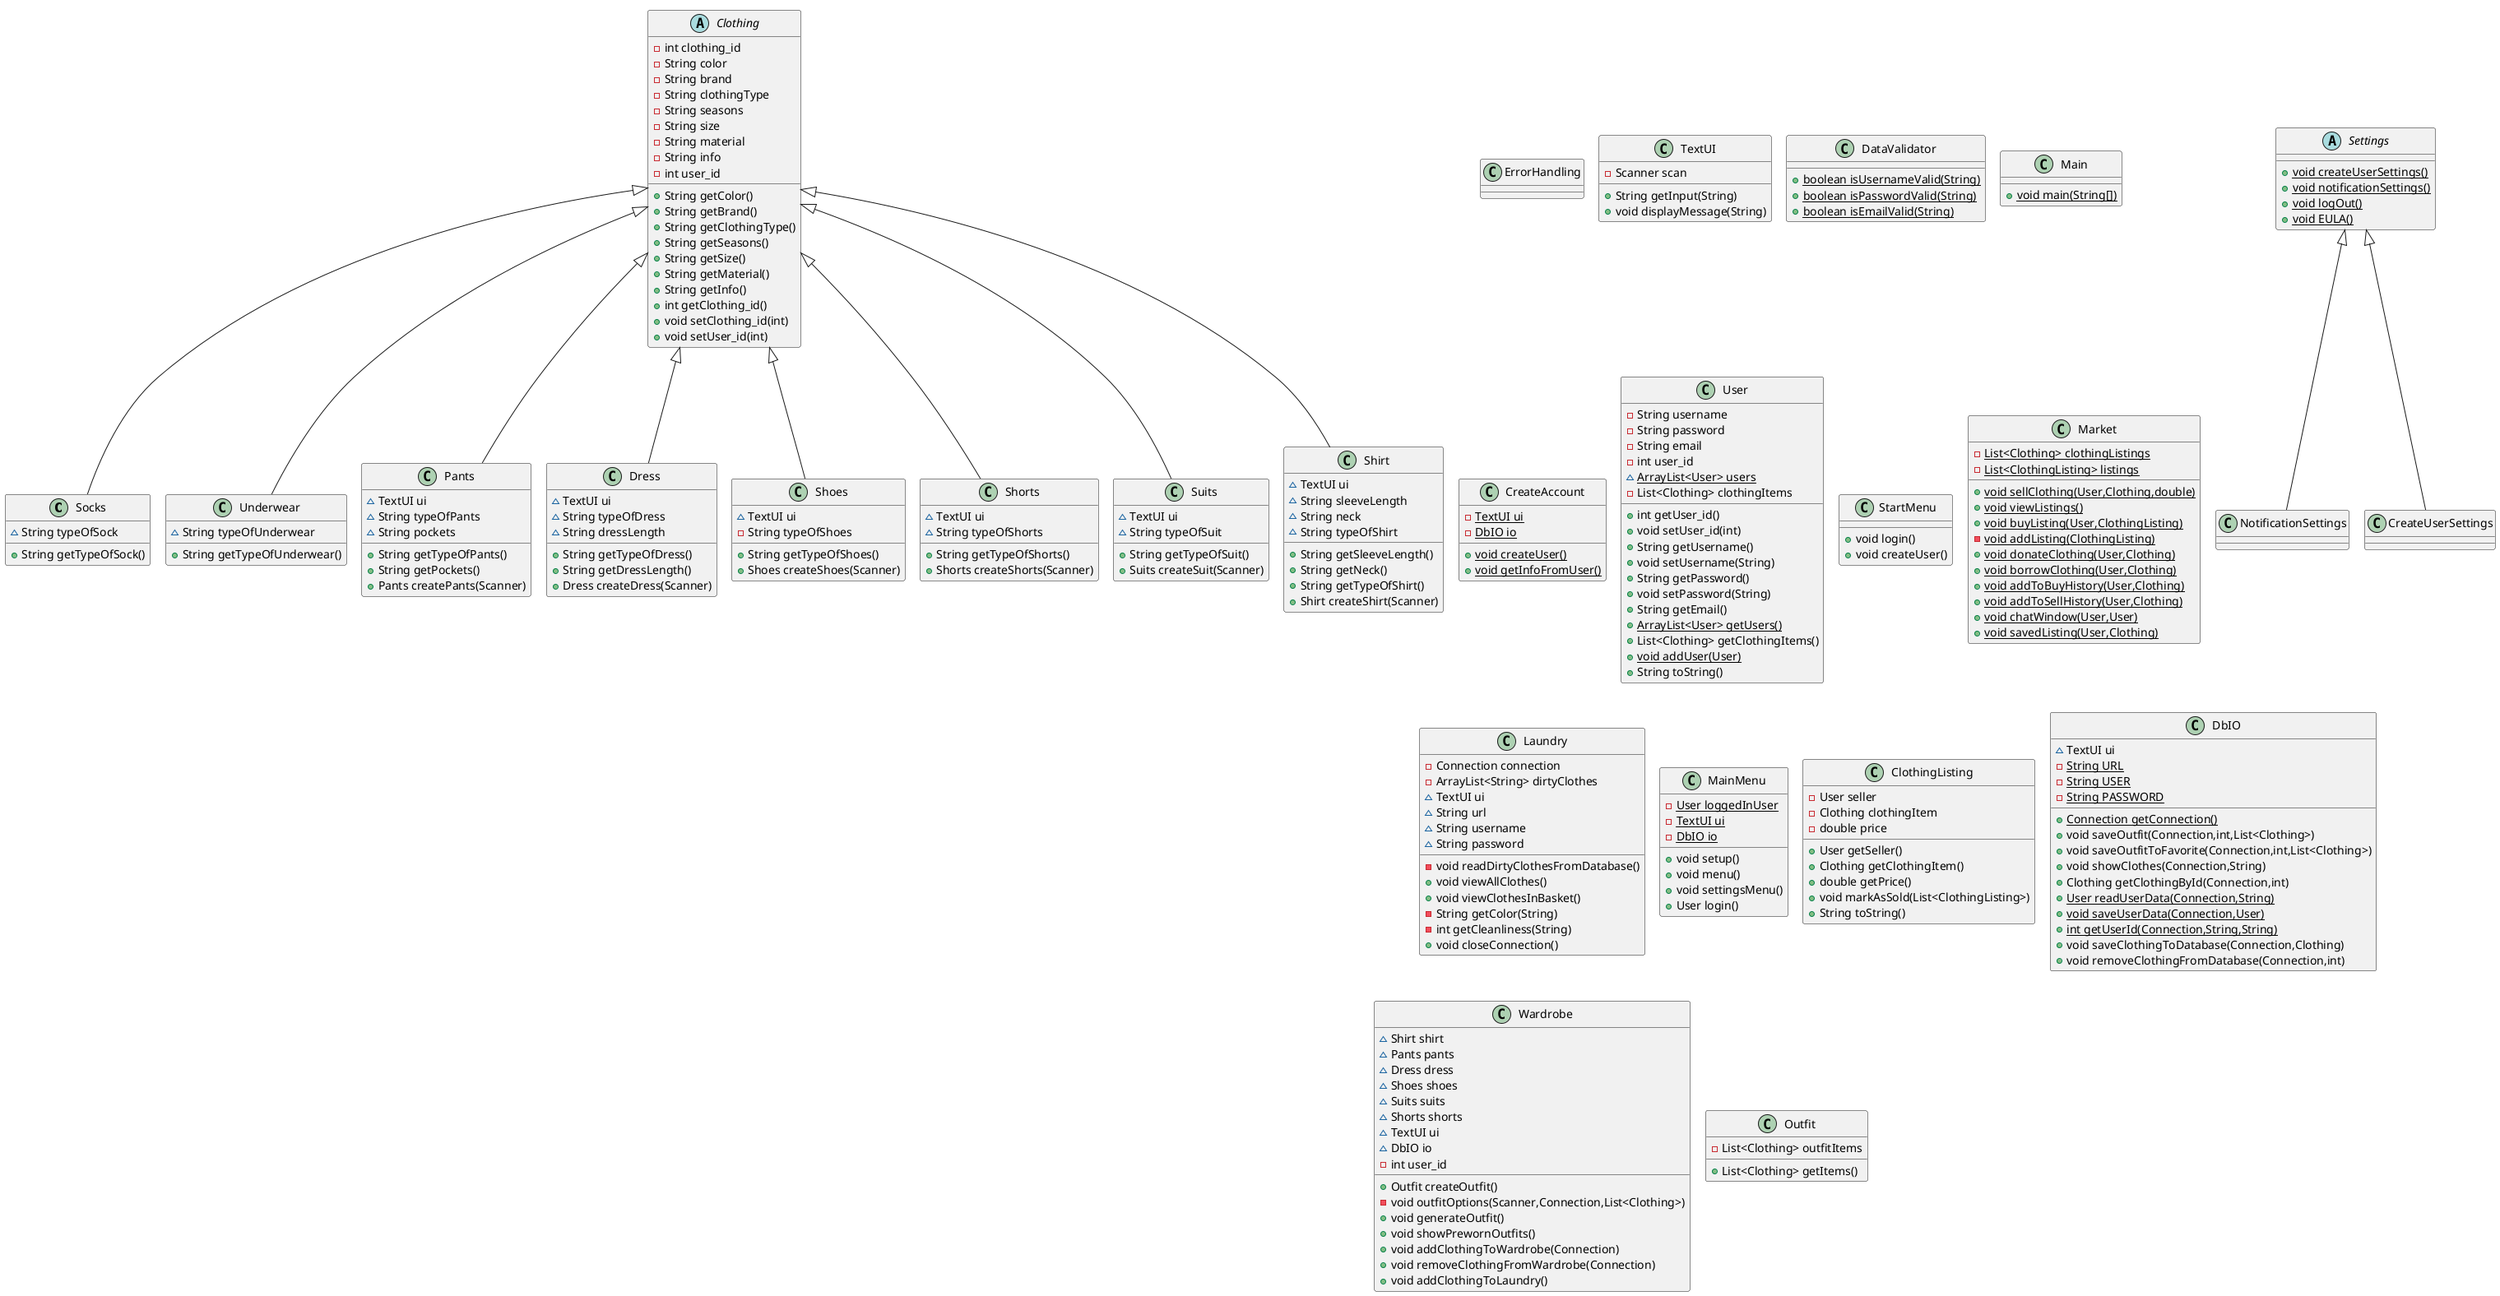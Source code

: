 @startuml
!pragma layout smetana
class Socks {
~ String typeOfSock
+ String getTypeOfSock()
}
class Underwear {
~ String typeOfUnderwear
+ String getTypeOfUnderwear()
}
class ErrorHandling {
}
class TextUI {
- Scanner scan
+ String getInput(String)
+ void displayMessage(String)
}
class DataValidator {
+ {static} boolean isUsernameValid(String)
+ {static} boolean isPasswordValid(String)
+ {static} boolean isEmailValid(String)
}
class Main {
+ {static} void main(String[])
}
class CreateAccount {
- {static} TextUI ui
- {static} DbIO io
+ {static} void createUser()
+ {static} void getInfoFromUser()
}
class User {
- String username
- String password
- String email
- int user_id
~ {static} ArrayList<User> users
- List<Clothing> clothingItems
+ int getUser_id()
+ void setUser_id(int)
+ String getUsername()
+ void setUsername(String)
+ String getPassword()
+ void setPassword(String)
+ String getEmail()
+ {static} ArrayList<User> getUsers()
+ List<Clothing> getClothingItems()
+ {static} void addUser(User)
+ String toString()
}
abstract class Settings {
+ {static} void createUserSettings()
+ {static} void notificationSettings()
+ {static} void logOut()
+ {static} void EULA()
}
class Pants {
~ TextUI ui
~ String typeOfPants
~ String pockets
+ String getTypeOfPants()
+ String getPockets()
+ Pants createPants(Scanner)
}
class StartMenu {
+ void login()
+ void createUser()
}
class Market {
- {static} List<Clothing> clothingListings
- {static} List<ClothingListing> listings
+ {static} void sellClothing(User,Clothing,double)
+ {static} void viewListings()
+ {static} void buyListing(User,ClothingListing)
- {static} void addListing(ClothingListing)
+ {static} void donateClothing(User,Clothing)
+ {static} void borrowClothing(User,Clothing)
+ {static} void addToBuyHistory(User,Clothing)
+ {static} void addToSellHistory(User,Clothing)
+ {static} void chatWindow(User,User)
+ {static} void savedListing(User,Clothing)
}
class Dress {
~ TextUI ui
~ String typeOfDress
~ String dressLength
+ String getTypeOfDress()
+ String getDressLength()
+ Dress createDress(Scanner)
}
class Laundry {
- Connection connection
- ArrayList<String> dirtyClothes
~ TextUI ui
~ String url
~ String username
~ String password
- void readDirtyClothesFromDatabase()
+ void viewAllClothes()
+ void viewClothesInBasket()
- String getColor(String)
- int getCleanliness(String)
+ void closeConnection()
}
class MainMenu {
- {static} User loggedInUser
- {static} TextUI ui
- {static} DbIO io
+ void setup()
+ void menu()
+ void settingsMenu()
+ User login()
}
class Shoes {
~ TextUI ui
- String typeOfShoes
+ String getTypeOfShoes()
+ Shoes createShoes(Scanner)
}
class NotificationSettings {
}
class ClothingListing {
- User seller
- Clothing clothingItem
- double price
+ User getSeller()
+ Clothing getClothingItem()
+ double getPrice()
+ void markAsSold(List<ClothingListing>)
+ String toString()
}
class Shorts {
~ TextUI ui
~ String typeOfShorts
+ String getTypeOfShorts()
+ Shorts createShorts(Scanner)
}
class DbIO {
~ TextUI ui
- {static} String URL
- {static} String USER
- {static} String PASSWORD
+ {static} Connection getConnection()
+ void saveOutfit(Connection,int,List<Clothing>)
+ void saveOutfitToFavorite(Connection,int,List<Clothing>)
+ void showClothes(Connection,String)
+ Clothing getClothingById(Connection,int)
+ {static} User readUserData(Connection,String)
+ {static} void saveUserData(Connection,User)
+ {static} int getUserId(Connection,String,String)
+ void saveClothingToDatabase(Connection,Clothing)
+ void removeClothingFromDatabase(Connection,int)
}
class Suits {
~ TextUI ui
~ String typeOfSuit
+ String getTypeOfSuit()
+ Suits createSuit(Scanner)
}
class Shirt {
~ TextUI ui
~ String sleeveLength
~ String neck
~ String typeOfShirt
+ String getSleeveLength()
+ String getNeck()
+ String getTypeOfShirt()
+ Shirt createShirt(Scanner)
}
class Wardrobe {
~ Shirt shirt
~ Pants pants
~ Dress dress
~ Shoes shoes
~ Suits suits
~ Shorts shorts
~ TextUI ui
~ DbIO io
- int user_id
+ Outfit createOutfit()
- void outfitOptions(Scanner,Connection,List<Clothing>)
+ void generateOutfit()
+ void showPrewornOutfits()
+ void addClothingToWardrobe(Connection)
+ void removeClothingFromWardrobe(Connection)
+ void addClothingToLaundry()
}
class CreateUserSettings {
}
abstract class Clothing {
- int clothing_id
- String color
- String brand
- String clothingType
- String seasons
- String size
- String material
- String info
- int user_id
+ String getColor()
+ String getBrand()
+ String getClothingType()
+ String getSeasons()
+ String getSize()
+ String getMaterial()
+ String getInfo()
+ int getClothing_id()
+ void setClothing_id(int)
+ void setUser_id(int)
}
class Outfit {
- List<Clothing> outfitItems
+ List<Clothing> getItems()
}


Clothing <|-- Socks
Clothing <|-- Underwear
Clothing <|-- Pants
Clothing <|-- Dress
Clothing <|-- Shoes
Settings <|-- NotificationSettings
Clothing <|-- Shorts
Clothing <|-- Suits
Clothing <|-- Shirt
Settings <|-- CreateUserSettings
@enduml